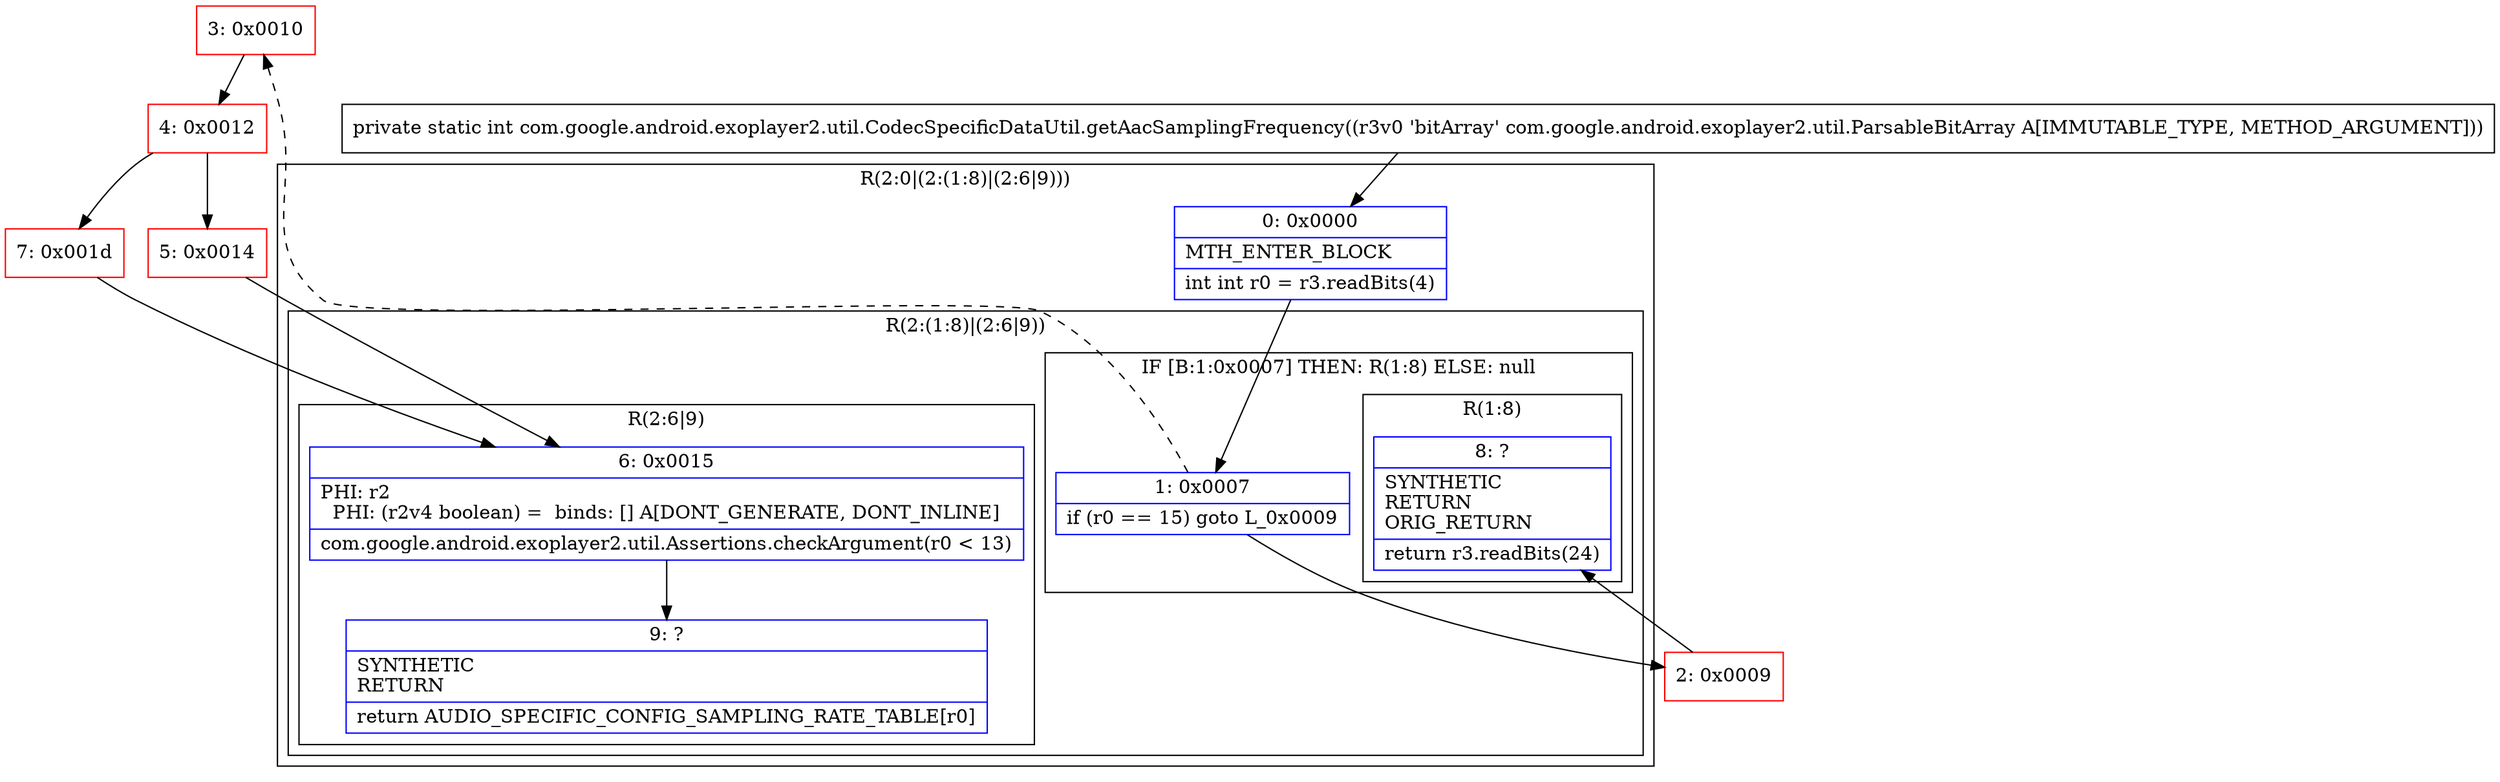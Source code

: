 digraph "CFG forcom.google.android.exoplayer2.util.CodecSpecificDataUtil.getAacSamplingFrequency(Lcom\/google\/android\/exoplayer2\/util\/ParsableBitArray;)I" {
subgraph cluster_Region_888002498 {
label = "R(2:0|(2:(1:8)|(2:6|9)))";
node [shape=record,color=blue];
Node_0 [shape=record,label="{0\:\ 0x0000|MTH_ENTER_BLOCK\l|int int r0 = r3.readBits(4)\l}"];
subgraph cluster_Region_163030891 {
label = "R(2:(1:8)|(2:6|9))";
node [shape=record,color=blue];
subgraph cluster_IfRegion_262777482 {
label = "IF [B:1:0x0007] THEN: R(1:8) ELSE: null";
node [shape=record,color=blue];
Node_1 [shape=record,label="{1\:\ 0x0007|if (r0 == 15) goto L_0x0009\l}"];
subgraph cluster_Region_210374664 {
label = "R(1:8)";
node [shape=record,color=blue];
Node_8 [shape=record,label="{8\:\ ?|SYNTHETIC\lRETURN\lORIG_RETURN\l|return r3.readBits(24)\l}"];
}
}
subgraph cluster_Region_1593342693 {
label = "R(2:6|9)";
node [shape=record,color=blue];
Node_6 [shape=record,label="{6\:\ 0x0015|PHI: r2 \l  PHI: (r2v4 boolean) =  binds: [] A[DONT_GENERATE, DONT_INLINE]\l|com.google.android.exoplayer2.util.Assertions.checkArgument(r0 \< 13)\l}"];
Node_9 [shape=record,label="{9\:\ ?|SYNTHETIC\lRETURN\l|return AUDIO_SPECIFIC_CONFIG_SAMPLING_RATE_TABLE[r0]\l}"];
}
}
}
Node_2 [shape=record,color=red,label="{2\:\ 0x0009}"];
Node_3 [shape=record,color=red,label="{3\:\ 0x0010}"];
Node_4 [shape=record,color=red,label="{4\:\ 0x0012}"];
Node_5 [shape=record,color=red,label="{5\:\ 0x0014}"];
Node_7 [shape=record,color=red,label="{7\:\ 0x001d}"];
MethodNode[shape=record,label="{private static int com.google.android.exoplayer2.util.CodecSpecificDataUtil.getAacSamplingFrequency((r3v0 'bitArray' com.google.android.exoplayer2.util.ParsableBitArray A[IMMUTABLE_TYPE, METHOD_ARGUMENT])) }"];
MethodNode -> Node_0;
Node_0 -> Node_1;
Node_1 -> Node_2;
Node_1 -> Node_3[style=dashed];
Node_6 -> Node_9;
Node_2 -> Node_8;
Node_3 -> Node_4;
Node_4 -> Node_5;
Node_4 -> Node_7;
Node_5 -> Node_6;
Node_7 -> Node_6;
}

